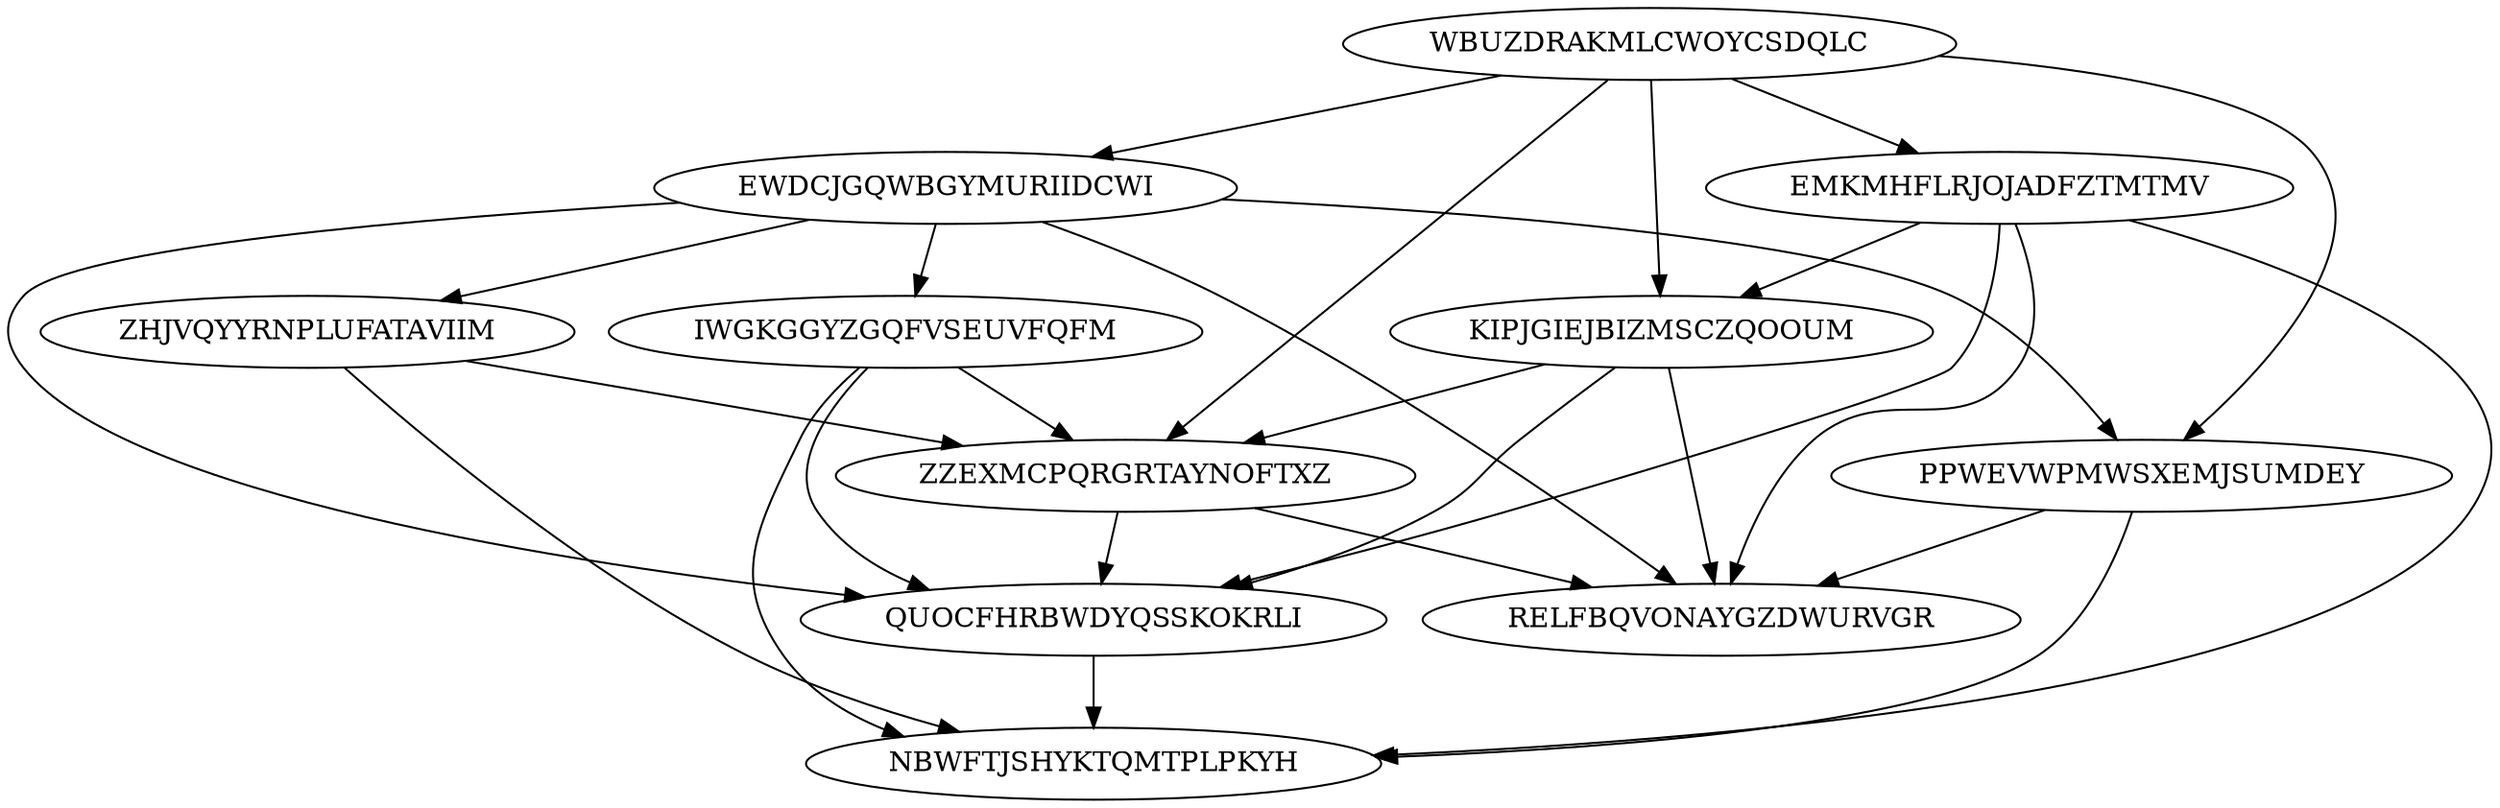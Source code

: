 digraph "N11M27" {
	WBUZDRAKMLCWOYCSDQLC			[Weight=17, Start=0, Processor=1];
	EMKMHFLRJOJADFZTMTMV			[Weight=15, Start=27, Processor=1];
	EWDCJGQWBGYMURIIDCWI			[Weight=10, Start=17, Processor=1];
	KIPJGIEJBIZMSCZQOOUM			[Weight=17, Start=42, Processor=1];
	ZHJVQYYRNPLUFATAVIIM			[Weight=18, Start=38, Processor=2];
	PPWEVWPMWSXEMJSUMDEY			[Weight=13, Start=56, Processor=2];
	IWGKGGYZGQFVSEUVFQFM			[Weight=20, Start=39, Processor=3];
	ZZEXMCPQRGRTAYNOFTXZ			[Weight=19, Start=71, Processor=3];
	RELFBQVONAYGZDWURVGR			[Weight=15, Start=109, Processor=1];
	QUOCFHRBWDYQSSKOKRLI			[Weight=19, Start=90, Processor=3];
	NBWFTJSHYKTQMTPLPKYH			[Weight=14, Start=109, Processor=3];
	WBUZDRAKMLCWOYCSDQLC -> EWDCJGQWBGYMURIIDCWI		[Weight=14];
	WBUZDRAKMLCWOYCSDQLC -> ZZEXMCPQRGRTAYNOFTXZ		[Weight=15];
	IWGKGGYZGQFVSEUVFQFM -> ZZEXMCPQRGRTAYNOFTXZ		[Weight=16];
	KIPJGIEJBIZMSCZQOOUM -> RELFBQVONAYGZDWURVGR		[Weight=17];
	WBUZDRAKMLCWOYCSDQLC -> PPWEVWPMWSXEMJSUMDEY		[Weight=15];
	WBUZDRAKMLCWOYCSDQLC -> EMKMHFLRJOJADFZTMTMV		[Weight=14];
	WBUZDRAKMLCWOYCSDQLC -> KIPJGIEJBIZMSCZQOOUM		[Weight=11];
	EWDCJGQWBGYMURIIDCWI -> ZHJVQYYRNPLUFATAVIIM		[Weight=11];
	EWDCJGQWBGYMURIIDCWI -> IWGKGGYZGQFVSEUVFQFM		[Weight=12];
	ZHJVQYYRNPLUFATAVIIM -> ZZEXMCPQRGRTAYNOFTXZ		[Weight=15];
	EWDCJGQWBGYMURIIDCWI -> RELFBQVONAYGZDWURVGR		[Weight=10];
	KIPJGIEJBIZMSCZQOOUM -> ZZEXMCPQRGRTAYNOFTXZ		[Weight=10];
	PPWEVWPMWSXEMJSUMDEY -> NBWFTJSHYKTQMTPLPKYH		[Weight=18];
	EMKMHFLRJOJADFZTMTMV -> KIPJGIEJBIZMSCZQOOUM		[Weight=19];
	IWGKGGYZGQFVSEUVFQFM -> NBWFTJSHYKTQMTPLPKYH		[Weight=12];
	QUOCFHRBWDYQSSKOKRLI -> NBWFTJSHYKTQMTPLPKYH		[Weight=16];
	ZHJVQYYRNPLUFATAVIIM -> NBWFTJSHYKTQMTPLPKYH		[Weight=20];
	KIPJGIEJBIZMSCZQOOUM -> QUOCFHRBWDYQSSKOKRLI		[Weight=12];
	ZZEXMCPQRGRTAYNOFTXZ -> QUOCFHRBWDYQSSKOKRLI		[Weight=14];
	EMKMHFLRJOJADFZTMTMV -> NBWFTJSHYKTQMTPLPKYH		[Weight=18];
	EMKMHFLRJOJADFZTMTMV -> RELFBQVONAYGZDWURVGR		[Weight=13];
	PPWEVWPMWSXEMJSUMDEY -> RELFBQVONAYGZDWURVGR		[Weight=20];
	IWGKGGYZGQFVSEUVFQFM -> QUOCFHRBWDYQSSKOKRLI		[Weight=14];
	EWDCJGQWBGYMURIIDCWI -> PPWEVWPMWSXEMJSUMDEY		[Weight=19];
	EMKMHFLRJOJADFZTMTMV -> QUOCFHRBWDYQSSKOKRLI		[Weight=12];
	EWDCJGQWBGYMURIIDCWI -> QUOCFHRBWDYQSSKOKRLI		[Weight=14];
	ZZEXMCPQRGRTAYNOFTXZ -> RELFBQVONAYGZDWURVGR		[Weight=19];
}
